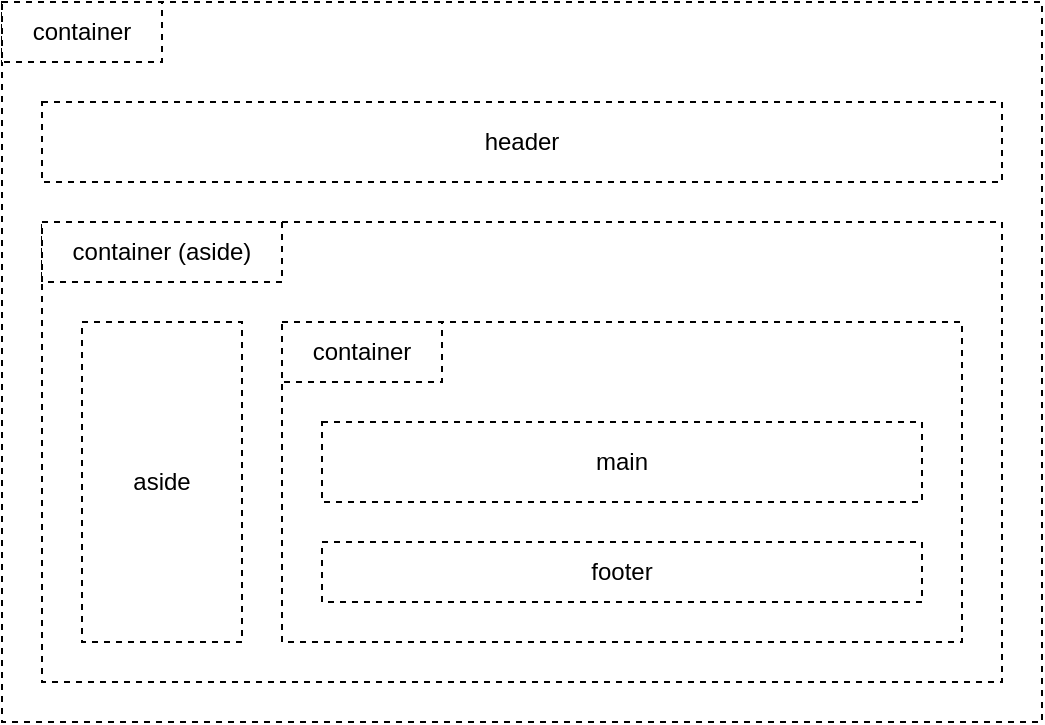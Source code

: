 <mxfile>
    <diagram id="qoR73MLrPvg1tw0eJBDl" name="第 1 页">
        <mxGraphModel dx="1371" dy="934" grid="1" gridSize="10" guides="1" tooltips="1" connect="1" arrows="1" fold="1" page="1" pageScale="1" pageWidth="827" pageHeight="1169" math="0" shadow="0">
            <root>
                <mxCell id="0"/>
                <mxCell id="1" parent="0"/>
                <mxCell id="2" value="" style="rounded=0;whiteSpace=wrap;html=1;dashed=1;" parent="1" vertex="1">
                    <mxGeometry x="80" y="120" width="520" height="360" as="geometry"/>
                </mxCell>
                <mxCell id="3" value="container" style="rounded=0;whiteSpace=wrap;html=1;dashed=1;" parent="1" vertex="1">
                    <mxGeometry x="80" y="120" width="80" height="30" as="geometry"/>
                </mxCell>
                <mxCell id="4" value="header" style="rounded=0;whiteSpace=wrap;html=1;dashed=1;" parent="1" vertex="1">
                    <mxGeometry x="100" y="170" width="480" height="40" as="geometry"/>
                </mxCell>
                <mxCell id="5" value="" style="rounded=0;whiteSpace=wrap;html=1;dashed=1;" parent="1" vertex="1">
                    <mxGeometry x="100" y="230" width="480" height="230" as="geometry"/>
                </mxCell>
                <mxCell id="6" value="container (aside)" style="rounded=0;whiteSpace=wrap;html=1;dashed=1;" parent="1" vertex="1">
                    <mxGeometry x="100" y="230" width="120" height="30" as="geometry"/>
                </mxCell>
                <mxCell id="7" value="aside" style="rounded=0;whiteSpace=wrap;html=1;dashed=1;" vertex="1" parent="1">
                    <mxGeometry x="120" y="280" width="80" height="160" as="geometry"/>
                </mxCell>
                <mxCell id="8" value="" style="rounded=0;whiteSpace=wrap;html=1;dashed=1;" vertex="1" parent="1">
                    <mxGeometry x="220" y="280" width="340" height="160" as="geometry"/>
                </mxCell>
                <mxCell id="10" value="container" style="rounded=0;whiteSpace=wrap;html=1;dashed=1;" vertex="1" parent="1">
                    <mxGeometry x="220" y="280" width="80" height="30" as="geometry"/>
                </mxCell>
                <mxCell id="11" value="main" style="rounded=0;whiteSpace=wrap;html=1;dashed=1;" vertex="1" parent="1">
                    <mxGeometry x="240" y="330" width="300" height="40" as="geometry"/>
                </mxCell>
                <mxCell id="12" value="footer" style="rounded=0;whiteSpace=wrap;html=1;dashed=1;" vertex="1" parent="1">
                    <mxGeometry x="240" y="390" width="300" height="30" as="geometry"/>
                </mxCell>
            </root>
        </mxGraphModel>
    </diagram>
</mxfile>
